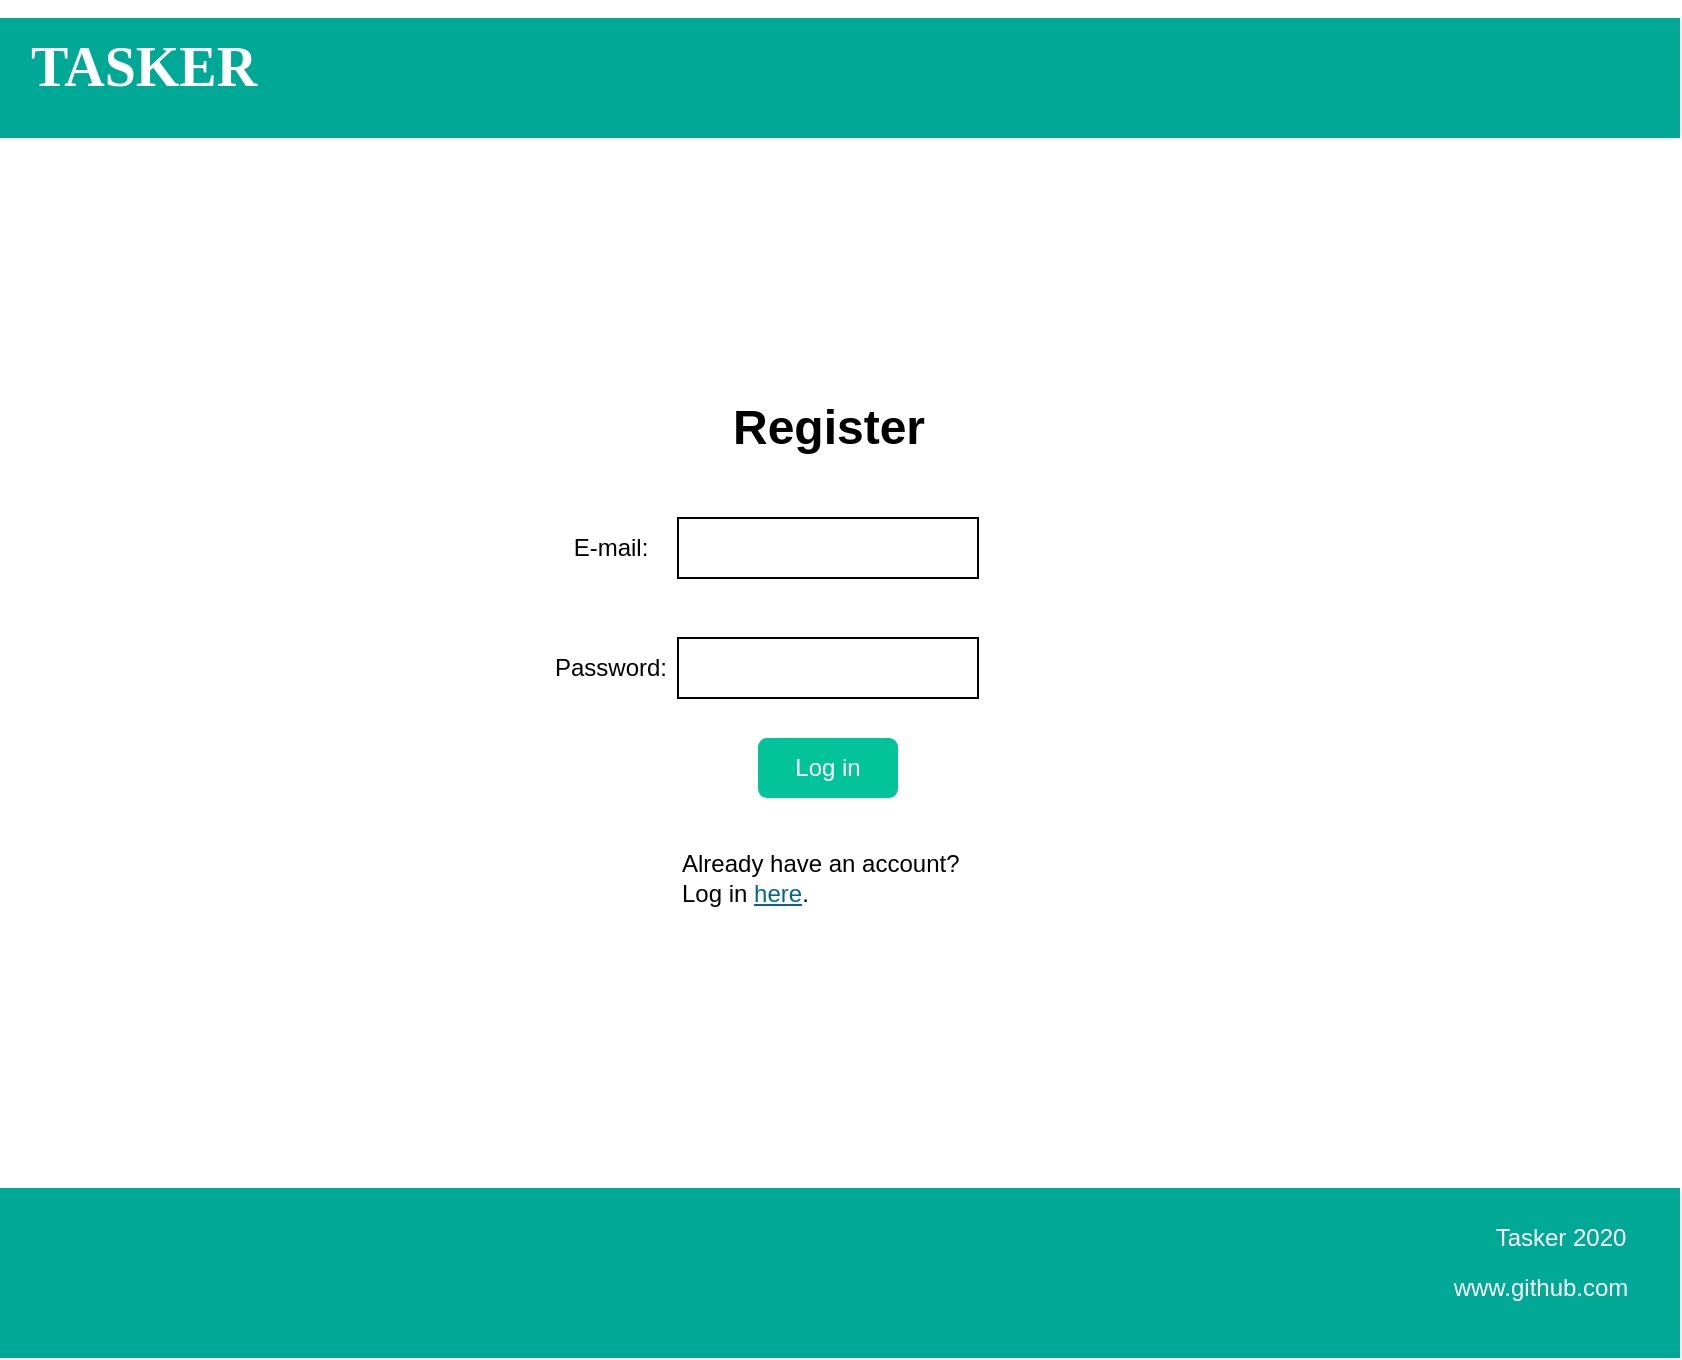 <mxfile version="13.0.9">
    <diagram id="H8qju3BeL_rLHN6ophOx" name="Page-1">
        <mxGraphModel dx="1078" dy="1960" grid="1" gridSize="10" guides="1" tooltips="1" connect="1" arrows="1" fold="1" page="1" pageScale="1" pageWidth="827" pageHeight="1169" math="0" shadow="0">
            <root>
                <mxCell id="0"/>
                <mxCell id="1" parent="0"/>
                <mxCell id="3" value="&lt;h1&gt;&lt;font face=&quot;Tahoma&quot; style=&quot;font-size: 28px&quot; color=&quot;#ffffff&quot;&gt;&lt;b&gt;&amp;nbsp; TASKER&lt;/b&gt;&lt;/font&gt;&lt;/h1&gt;" style="rounded=0;whiteSpace=wrap;html=1;fillColor=#00A896;strokeColor=none;align=left;verticalAlign=bottom;" parent="1" vertex="1">
                    <mxGeometry width="840" height="60" as="geometry"/>
                </mxCell>
                <mxCell id="4" value="" style="rounded=0;whiteSpace=wrap;html=1;align=left;" parent="1" vertex="1">
                    <mxGeometry x="339" y="250" width="150" height="30" as="geometry"/>
                </mxCell>
                <mxCell id="5" value="E-mail:" style="text;html=1;align=center;verticalAlign=middle;resizable=0;points=[];autosize=1;" parent="1" vertex="1">
                    <mxGeometry x="280" y="255" width="50" height="20" as="geometry"/>
                </mxCell>
                <mxCell id="7" value="&lt;h1&gt;Register&lt;/h1&gt;" style="text;html=1;align=center;verticalAlign=middle;resizable=0;points=[];autosize=1;" parent="1" vertex="1">
                    <mxGeometry x="359" y="180" width="110" height="50" as="geometry"/>
                </mxCell>
                <mxCell id="8" value="" style="rounded=0;whiteSpace=wrap;html=1;align=left;" parent="1" vertex="1">
                    <mxGeometry x="339" y="310" width="150" height="30" as="geometry"/>
                </mxCell>
                <mxCell id="9" value="Password:" style="text;html=1;align=center;verticalAlign=middle;resizable=0;points=[];autosize=1;" parent="1" vertex="1">
                    <mxGeometry x="270" y="315" width="70" height="20" as="geometry"/>
                </mxCell>
                <mxCell id="11" value="Already have an account?&lt;br&gt;Log in&amp;nbsp;&lt;font color=&quot;#05668d&quot;&gt;&lt;u&gt;here&lt;/u&gt;&lt;/font&gt;." style="rounded=0;whiteSpace=wrap;html=1;align=left;strokeColor=none;fillColor=none;" parent="1" vertex="1">
                    <mxGeometry x="339" y="400" width="181" height="60" as="geometry"/>
                </mxCell>
                <mxCell id="13" value="&lt;font color=&quot;#ffffff&quot;&gt;Log in&lt;/font&gt;" style="rounded=1;whiteSpace=wrap;html=1;glass=0;fillColor=#02c39a;strokeColor=none;" parent="1" vertex="1">
                    <mxGeometry x="379" y="360" width="70" height="30" as="geometry"/>
                </mxCell>
                <mxCell id="14" value="" style="rounded=0;whiteSpace=wrap;html=1;fillColor=#00A896;strokeColor=none;align=left;verticalAlign=bottom;" vertex="1" parent="1">
                    <mxGeometry y="585" width="840" height="85" as="geometry"/>
                </mxCell>
                <mxCell id="15" value="&lt;font color=&quot;#ffffff&quot;&gt;Tasker 2020&lt;/font&gt;" style="text;html=1;align=center;verticalAlign=middle;resizable=0;points=[];autosize=1;" vertex="1" parent="1">
                    <mxGeometry x="740" y="600" width="80" height="20" as="geometry"/>
                </mxCell>
                <mxCell id="16" value="&lt;font color=&quot;#ffffff&quot;&gt;www.github.com&lt;/font&gt;" style="text;html=1;align=center;verticalAlign=middle;resizable=0;points=[];autosize=1;" vertex="1" parent="1">
                    <mxGeometry x="720" y="625" width="100" height="20" as="geometry"/>
                </mxCell>
            </root>
        </mxGraphModel>
    </diagram>
</mxfile>